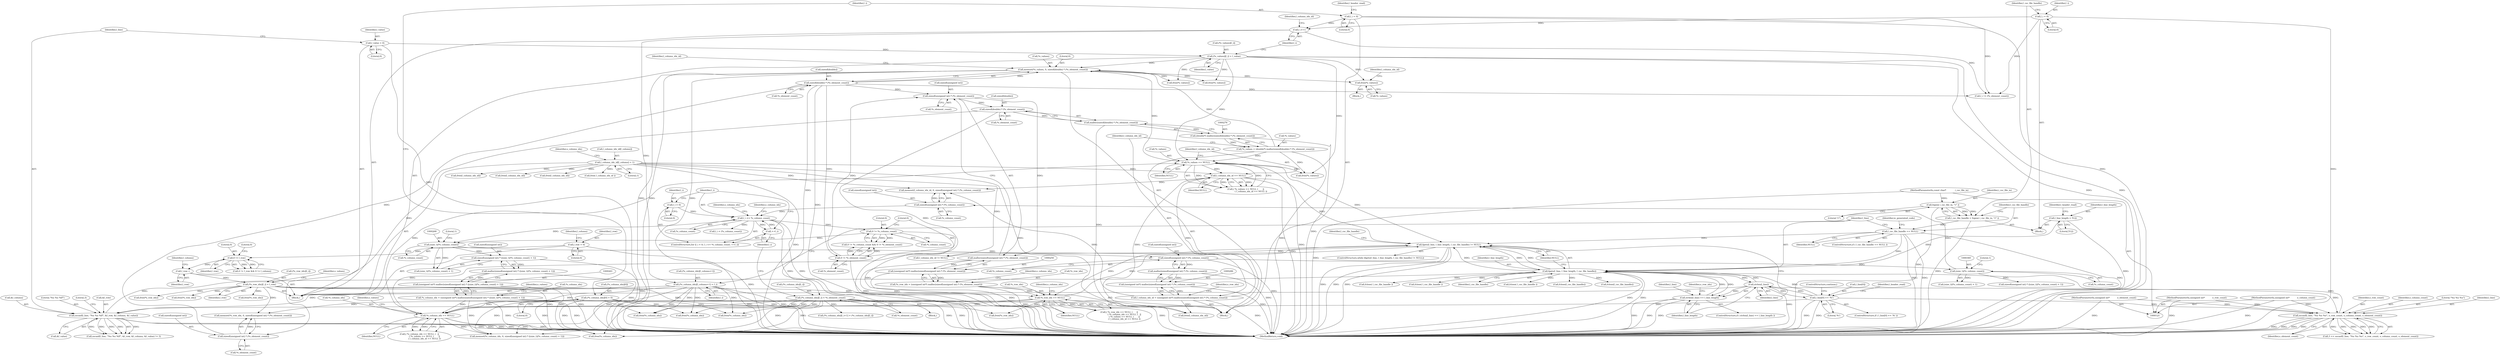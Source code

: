digraph "0_libxsmm_151481489192e6d1997f8bde52c5c425ea41741d_1@API" {
"1000183" [label="(Call,free(*o_values))"];
"1000364" [label="(Call,memset(*o_values, 0, sizeof(double) * (*o_element_count)))"];
"1000493" [label="(Call,(*o_values)[l_i] = l_value)"];
"1000430" [label="(Call,l_value = 0)"];
"1000305" [label="(Call,*o_values == NULL)"];
"1000272" [label="(Call,*o_values = (double*) malloc(sizeof(double) * (*o_element_count)))"];
"1000275" [label="(Call,(double*) malloc(sizeof(double) * (*o_element_count)))"];
"1000277" [label="(Call,malloc(sizeof(double) * (*o_element_count)))"];
"1000278" [label="(Call,sizeof(double) * (*o_element_count))"];
"1000252" [label="(Call,sizeof(unsigned int) * (*o_element_count))"];
"1000241" [label="(Call,0 != *o_element_count)"];
"1000368" [label="(Call,sizeof(double) * (*o_element_count))"];
"1000346" [label="(Call,sizeof(unsigned int) * (*o_element_count))"];
"1000300" [label="(Call,*o_column_idx == NULL)"];
"1000506" [label="(Call,(*o_column_idx)[l_column+1] = l_i)"];
"1000499" [label="(Call,l_i++)"];
"1000405" [label="(Call,l_i = 0)"];
"1000146" [label="(Call,l_i = 0)"];
"1000392" [label="(Call,(*o_column_idx)[l_i] = *o_element_count)"];
"1000257" [label="(Call,*o_column_idx = (unsigned int*) malloc(sizeof(unsigned int) * ((size_t)(*o_column_count) + 1)))"];
"1000260" [label="(Call,(unsigned int*) malloc(sizeof(unsigned int) * ((size_t)(*o_column_count) + 1)))"];
"1000262" [label="(Call,malloc(sizeof(unsigned int) * ((size_t)(*o_column_count) + 1)))"];
"1000263" [label="(Call,sizeof(unsigned int) * ((size_t)(*o_column_count) + 1))"];
"1000267" [label="(Call,(size_t)(*o_column_count))"];
"1000237" [label="(Call,0 != *o_column_count)"];
"1000385" [label="(Call,l_i <= *o_column_count)"];
"1000382" [label="(Call,l_i = 0)"];
"1000389" [label="(Call,++l_i)"];
"1000376" [label="(Call,sizeof(unsigned int) * (*o_column_count))"];
"1000359" [label="(Call,(size_t)(*o_column_count))"];
"1000288" [label="(Call,sizeof(unsigned int) * (*o_column_count))"];
"1000399" [label="(Call,(*o_column_idx)[0] = 0)"];
"1000295" [label="(Call,*o_row_idx == NULL)"];
"1000487" [label="(Call,(*o_row_idx)[l_i] = l_row)"];
"1000483" [label="(Call,l_row--)"];
"1000477" [label="(Call,0 != l_row)"];
"1000422" [label="(Call,l_row = 0)"];
"1000246" [label="(Call,*o_row_idx = (unsigned int*) malloc(sizeof(unsigned int) * (*o_element_count)))"];
"1000249" [label="(Call,(unsigned int*) malloc(sizeof(unsigned int) * (*o_element_count)))"];
"1000251" [label="(Call,malloc(sizeof(unsigned int) * (*o_element_count)))"];
"1000164" [label="(Call,fgets(l_line, l_line_length, l_csc_file_handle) != NULL)"];
"1000165" [label="(Call,fgets(l_line, l_line_length, l_csc_file_handle))"];
"1000435" [label="(Call,sscanf(l_line, \"%u %u %lf\", &l_row, &l_column, &l_value))"];
"1000207" [label="(Call,l_line[0] == '%')"];
"1000173" [label="(Call,strlen(l_line))"];
"1000225" [label="(Call,sscanf(l_line, \"%u %u %u\", o_row_count, o_column_count, o_element_count))"];
"1000127" [label="(MethodParameterIn,unsigned int*           o_row_count)"];
"1000128" [label="(MethodParameterIn,unsigned int*           o_column_count)"];
"1000129" [label="(MethodParameterIn,unsigned int*           o_element_count)"];
"1000133" [label="(Call,l_line_length = 512)"];
"1000172" [label="(Call,strlen(l_line) == l_line_length)"];
"1000155" [label="(Call,l_csc_file_handle == NULL)"];
"1000149" [label="(Call,l_csc_file_handle = fopen( i_csc_file_in, \"r\" ))"];
"1000151" [label="(Call,fopen( i_csc_file_in, \"r\" ))"];
"1000123" [label="(MethodParameterIn,const char*             i_csc_file_in)"];
"1000309" [label="(Call,l_column_idx_id == NULL)"];
"1000283" [label="(Call,l_column_idx_id = (unsigned int*) malloc(sizeof(unsigned int) * (*o_column_count)))"];
"1000285" [label="(Call,(unsigned int*) malloc(sizeof(unsigned int) * (*o_column_count)))"];
"1000287" [label="(Call,malloc(sizeof(unsigned int) * (*o_column_count)))"];
"1000501" [label="(Call,l_column_idx_id[l_column] = 1)"];
"1000281" [label="(Call,*o_element_count)"];
"1000273" [label="(Call,*o_values)"];
"1000364" [label="(Call,memset(*o_values, 0, sizeof(double) * (*o_element_count)))"];
"1000393" [label="(Call,(*o_column_idx)[l_i])"];
"1000483" [label="(Call,l_row--)"];
"1000303" [label="(Identifier,NULL)"];
"1000572" [label="(Call,(*o_column_idx)[l_i+1] = (*o_column_idx)[l_i])"];
"1000373" [label="(Call,memset(l_column_idx_id, 0, sizeof(unsigned int) * (*o_column_count)))"];
"1000183" [label="(Call,free(*o_values))"];
"1000266" [label="(Call,(size_t)(*o_column_count) + 1)"];
"1000381" [label="(ControlStructure,for (l_i = 0; l_i <= *o_column_count; ++l_i))"];
"1000371" [label="(Call,*o_element_count)"];
"1000262" [label="(Call,malloc(sizeof(unsigned int) * ((size_t)(*o_column_count) + 1)))"];
"1000486" [label="(Identifier,l_column)"];
"1000291" [label="(Call,*o_column_count)"];
"1000347" [label="(Call,sizeof(unsigned int))"];
"1000310" [label="(Identifier,l_column_idx_id)"];
"1000285" [label="(Call,(unsigned int*) malloc(sizeof(unsigned int) * (*o_column_count)))"];
"1000186" [label="(Call,free(l_column_idx_id))"];
"1000369" [label="(Call,sizeof(double))"];
"1000481" [label="(Literal,0)"];
"1000446" [label="(Call,free(*o_row_idx))"];
"1000257" [label="(Call,*o_column_idx = (unsigned int*) malloc(sizeof(unsigned int) * ((size_t)(*o_column_count) + 1)))"];
"1000302" [label="(Identifier,o_column_idx)"];
"1000585" [label="(MethodReturn,void)"];
"1000208" [label="(Call,l_line[0])"];
"1000506" [label="(Call,(*o_column_idx)[l_column+1] = l_i)"];
"1000432" [label="(Literal,0)"];
"1000300" [label="(Call,*o_column_idx == NULL)"];
"1000133" [label="(Call,l_line_length = 512)"];
"1000309" [label="(Call,l_column_idx_id == NULL)"];
"1000166" [label="(Identifier,l_line)"];
"1000440" [label="(Call,&l_column)"];
"1000134" [label="(Identifier,l_line_length)"];
"1000363" [label="(Literal,1)"];
"1000128" [label="(MethodParameterIn,unsigned int*           o_column_count)"];
"1000513" [label="(Identifier,l_i)"];
"1000227" [label="(Literal,\"%u %u %u\")"];
"1000287" [label="(Call,malloc(sizeof(unsigned int) * (*o_column_count)))"];
"1000172" [label="(Call,strlen(l_line) == l_line_length)"];
"1000271" [label="(Literal,1)"];
"1000311" [label="(Identifier,NULL)"];
"1000211" [label="(Literal,'%')"];
"1000435" [label="(Call,sscanf(l_line, \"%u %u %lf\", &l_row, &l_column, &l_value))"];
"1000407" [label="(Literal,0)"];
"1000230" [label="(Identifier,o_element_count)"];
"1000406" [label="(Identifier,l_i)"];
"1000431" [label="(Identifier,l_value)"];
"1000514" [label="(Call,fclose( l_csc_file_handle ))"];
"1000391" [label="(Block,)"];
"1000304" [label="(Call,( *o_values == NULL )       ||\n               ( l_column_idx_id == NULL ))"];
"1000355" [label="(Call,sizeof(unsigned int) * ((size_t)(*o_column_count) + 1))"];
"1000374" [label="(Identifier,l_column_idx_id)"];
"1000500" [label="(Identifier,l_i)"];
"1000368" [label="(Call,sizeof(double) * (*o_element_count))"];
"1000390" [label="(Identifier,l_i)"];
"1000258" [label="(Call,*o_column_idx)"];
"1000488" [label="(Call,(*o_row_idx)[l_i])"];
"1000180" [label="(Call,free(*o_column_idx))"];
"1000127" [label="(MethodParameterIn,unsigned int*           o_row_count)"];
"1000263" [label="(Call,sizeof(unsigned int) * ((size_t)(*o_column_count) + 1))"];
"1000241" [label="(Call,0 != *o_element_count)"];
"1000269" [label="(Call,*o_column_count)"];
"1000239" [label="(Call,*o_column_count)"];
"1000377" [label="(Call,sizeof(unsigned int))"];
"1000151" [label="(Call,fopen( i_csc_file_in, \"r\" ))"];
"1000255" [label="(Call,*o_element_count)"];
"1000479" [label="(Identifier,l_row)"];
"1000404" [label="(Literal,0)"];
"1000359" [label="(Call,(size_t)(*o_column_count))"];
"1000200" [label="(Call,fclose( l_csc_file_handle ))"];
"1000382" [label="(Call,l_i = 0)"];
"1000246" [label="(Call,*o_row_idx = (unsigned int*) malloc(sizeof(unsigned int) * (*o_element_count)))"];
"1000316" [label="(Call,free(*o_column_idx))"];
"1000384" [label="(Literal,0)"];
"1000493" [label="(Call,(*o_values)[l_i] = l_value)"];
"1000387" [label="(Call,*o_column_count)"];
"1000289" [label="(Call,sizeof(unsigned int))"];
"1000397" [label="(Call,*o_element_count)"];
"1000223" [label="(Call,3 == sscanf(l_line, \"%u %u %u\", o_row_count, o_column_count, o_element_count))"];
"1000322" [label="(Call,free(l_column_idx_id))"];
"1000249" [label="(Call,(unsigned int*) malloc(sizeof(unsigned int) * (*o_element_count)))"];
"1000274" [label="(Identifier,o_values)"];
"1000135" [label="(Literal,512)"];
"1000528" [label="(Call,free(*o_values))"];
"1000294" [label="(Call,( *o_row_idx == NULL )      ||\n               ( *o_column_idx == NULL )   ||\n               ( *o_values == NULL )       ||\n               ( l_column_idx_id == NULL ))"];
"1000165" [label="(Call,fgets(l_line, l_line_length, l_csc_file_handle))"];
"1000277" [label="(Call,malloc(sizeof(double) * (*o_element_count)))"];
"1000308" [label="(Identifier,NULL)"];
"1000164" [label="(Call,fgets(l_line, l_line_length, l_csc_file_handle) != NULL)"];
"1000267" [label="(Call,(size_t)(*o_column_count))"];
"1000395" [label="(Identifier,o_column_idx)"];
"1000361" [label="(Call,*o_column_count)"];
"1000171" [label="(ControlStructure,if ( strlen(l_line) == l_line_length ))"];
"1000163" [label="(ControlStructure,while (fgets(l_line, l_line_length, l_csc_file_handle) != NULL))"];
"1000455" [label="(Call,free(l_column_idx_id))"];
"1000342" [label="(Call,memset(*o_row_idx, 0, sizeof(unsigned int) * (*o_element_count)))"];
"1000243" [label="(Call,*o_element_count)"];
"1000288" [label="(Call,sizeof(unsigned int) * (*o_column_count))"];
"1000437" [label="(Literal,\"%u %u %lf\")"];
"1000147" [label="(Identifier,l_i)"];
"1000177" [label="(Call,free(*o_row_idx))"];
"1000284" [label="(Identifier,l_column_idx_id)"];
"1000242" [label="(Literal,0)"];
"1000399" [label="(Call,(*o_column_idx)[0] = 0)"];
"1000149" [label="(Call,l_csc_file_handle = fopen( i_csc_file_in, \"r\" ))"];
"1000515" [label="(Identifier,l_csc_file_handle)"];
"1000306" [label="(Call,*o_values)"];
"1000430" [label="(Call,l_value = 0)"];
"1000402" [label="(Identifier,o_column_idx)"];
"1000238" [label="(Literal,0)"];
"1000498" [label="(Identifier,l_value)"];
"1000168" [label="(Identifier,l_csc_file_handle)"];
"1000349" [label="(Call,*o_element_count)"];
"1000452" [label="(Call,free(*o_values))"];
"1000583" [label="(Call,free( l_column_idx_id ))"];
"1000423" [label="(Identifier,l_row)"];
"1000444" [label="(Literal,3)"];
"1000487" [label="(Call,(*o_row_idx)[l_i] = l_row)"];
"1000301" [label="(Call,*o_column_idx)"];
"1000499" [label="(Call,l_i++)"];
"1000550" [label="(Call,l_column_idx_id != NULL)"];
"1000400" [label="(Call,(*o_column_idx)[0])"];
"1000174" [label="(Identifier,l_line)"];
"1000129" [label="(MethodParameterIn,unsigned int*           o_element_count)"];
"1000449" [label="(Call,free(*o_column_idx))"];
"1000492" [label="(Identifier,l_row)"];
"1000416" [label="(Call,fclose( l_csc_file_handle ))"];
"1000346" [label="(Call,sizeof(unsigned int) * (*o_element_count))"];
"1000272" [label="(Call,*o_values = (double*) malloc(sizeof(double) * (*o_element_count)))"];
"1000379" [label="(Call,*o_column_count)"];
"1000295" [label="(Call,*o_row_idx == NULL)"];
"1000251" [label="(Call,malloc(sizeof(unsigned int) * (*o_element_count)))"];
"1000298" [label="(Identifier,NULL)"];
"1000478" [label="(Literal,0)"];
"1000169" [label="(Identifier,NULL)"];
"1000496" [label="(Identifier,o_values)"];
"1000226" [label="(Identifier,l_line)"];
"1000206" [label="(ControlStructure,if ( l_line[0] == '%' ))"];
"1000522" [label="(Call,free(*o_row_idx))"];
"1000176" [label="(Block,)"];
"1000299" [label="(Call,( *o_column_idx == NULL )   ||\n               ( *o_values == NULL )       ||\n               ( l_column_idx_id == NULL ))"];
"1000484" [label="(Identifier,l_row)"];
"1000283" [label="(Call,l_column_idx_id = (unsigned int*) malloc(sizeof(unsigned int) * (*o_column_count)))"];
"1000236" [label="(Call,0 != *o_column_count && 0 != *o_element_count)"];
"1000264" [label="(Call,sizeof(unsigned int))"];
"1000278" [label="(Call,sizeof(double) * (*o_element_count))"];
"1000469" [label="(Call,fclose(l_csc_file_handle))"];
"1000507" [label="(Call,(*o_column_idx)[l_column+1])"];
"1000150" [label="(Identifier,l_csc_file_handle)"];
"1000139" [label="(Identifier,l_header_read)"];
"1000253" [label="(Call,sizeof(unsigned int))"];
"1000305" [label="(Call,*o_values == NULL)"];
"1000365" [label="(Call,*o_values)"];
"1000525" [label="(Call,free(*o_column_idx))"];
"1000319" [label="(Call,free(*o_values))"];
"1000296" [label="(Call,*o_row_idx)"];
"1000167" [label="(Identifier,l_line_length)"];
"1000307" [label="(Identifier,o_values)"];
"1000509" [label="(Identifier,o_column_idx)"];
"1000245" [label="(Block,)"];
"1000153" [label="(Literal,\"r\")"];
"1000313" [label="(Call,free(*o_row_idx))"];
"1000383" [label="(Identifier,l_i)"];
"1000209" [label="(Identifier,l_line)"];
"1000505" [label="(Literal,1)"];
"1000531" [label="(Call,free(l_column_idx_id))"];
"1000442" [label="(Call,&l_value)"];
"1000157" [label="(Identifier,NULL)"];
"1000123" [label="(MethodParameterIn,const char*             i_csc_file_in)"];
"1000358" [label="(Call,(size_t)(*o_column_count) + 1)"];
"1000155" [label="(Call,l_csc_file_handle == NULL)"];
"1000438" [label="(Call,&l_row)"];
"1000501" [label="(Call,l_column_idx_id[l_column] = 1)"];
"1000385" [label="(Call,l_i <= *o_column_count)"];
"1000252" [label="(Call,sizeof(unsigned int) * (*o_element_count))"];
"1000187" [label="(Identifier,l_column_idx_id)"];
"1000148" [label="(Literal,0)"];
"1000422" [label="(Call,l_row = 0)"];
"1000367" [label="(Literal,0)"];
"1000427" [label="(Identifier,l_column)"];
"1000184" [label="(Call,*o_values)"];
"1000434" [label="(Call,sscanf(l_line, \"%u %u %lf\", &l_row, &l_column, &l_value) != 3)"];
"1000218" [label="(Identifier,l_header_read)"];
"1000207" [label="(Call,l_line[0] == '%')"];
"1000420" [label="(Block,)"];
"1000503" [label="(Identifier,l_column_idx_id)"];
"1000237" [label="(Call,0 != *o_column_count)"];
"1000336" [label="(Call,fclose(l_csc_file_handle))"];
"1000228" [label="(Identifier,o_row_count)"];
"1000477" [label="(Call,0 != l_row)"];
"1000229" [label="(Identifier,o_column_count)"];
"1000152" [label="(Identifier,i_csc_file_in)"];
"1000154" [label="(ControlStructure,if ( l_csc_file_handle == NULL ))"];
"1000558" [label="(Call,l_i < (*o_column_count))"];
"1000225" [label="(Call,sscanf(l_line, \"%u %u %u\", o_row_count, o_column_count, o_element_count))"];
"1000409" [label="(Identifier,l_header_read)"];
"1000502" [label="(Call,l_column_idx_id[l_column])"];
"1000517" [label="(Call,l_i != (*o_element_count))"];
"1000275" [label="(Call,(double*) malloc(sizeof(double) * (*o_element_count)))"];
"1000405" [label="(Call,l_i = 0)"];
"1000247" [label="(Call,*o_row_idx)"];
"1000386" [label="(Identifier,l_i)"];
"1000259" [label="(Identifier,o_column_idx)"];
"1000173" [label="(Call,strlen(l_line))"];
"1000476" [label="(Call,0 != l_row && 0 != l_column)"];
"1000156" [label="(Identifier,l_csc_file_handle)"];
"1000279" [label="(Call,sizeof(double))"];
"1000392" [label="(Call,(*o_column_idx)[l_i] = *o_element_count)"];
"1000436" [label="(Identifier,l_line)"];
"1000179" [label="(Identifier,o_row_idx)"];
"1000297" [label="(Identifier,o_row_idx)"];
"1000494" [label="(Call,(*o_values)[l_i])"];
"1000424" [label="(Literal,0)"];
"1000130" [label="(Block,)"];
"1000175" [label="(Identifier,l_line_length)"];
"1000146" [label="(Call,l_i = 0)"];
"1000160" [label="(Identifier,io_generated_code)"];
"1000260" [label="(Call,(unsigned int*) malloc(sizeof(unsigned int) * ((size_t)(*o_column_count) + 1)))"];
"1000213" [label="(ControlStructure,continue;)"];
"1000389" [label="(Call,++l_i)"];
"1000376" [label="(Call,sizeof(unsigned int) * (*o_column_count))"];
"1000351" [label="(Call,memset(*o_column_idx, 0, sizeof(unsigned int) * ((size_t)(*o_column_count) + 1)))"];
"1000183" -> "1000176"  [label="AST: "];
"1000183" -> "1000184"  [label="CFG: "];
"1000184" -> "1000183"  [label="AST: "];
"1000187" -> "1000183"  [label="CFG: "];
"1000364" -> "1000183"  [label="DDG: "];
"1000493" -> "1000183"  [label="DDG: "];
"1000364" -> "1000245"  [label="AST: "];
"1000364" -> "1000368"  [label="CFG: "];
"1000365" -> "1000364"  [label="AST: "];
"1000367" -> "1000364"  [label="AST: "];
"1000368" -> "1000364"  [label="AST: "];
"1000374" -> "1000364"  [label="CFG: "];
"1000364" -> "1000585"  [label="DDG: "];
"1000364" -> "1000585"  [label="DDG: "];
"1000364" -> "1000585"  [label="DDG: "];
"1000493" -> "1000364"  [label="DDG: "];
"1000305" -> "1000364"  [label="DDG: "];
"1000272" -> "1000364"  [label="DDG: "];
"1000368" -> "1000364"  [label="DDG: "];
"1000364" -> "1000452"  [label="DDG: "];
"1000364" -> "1000528"  [label="DDG: "];
"1000493" -> "1000420"  [label="AST: "];
"1000493" -> "1000498"  [label="CFG: "];
"1000494" -> "1000493"  [label="AST: "];
"1000498" -> "1000493"  [label="AST: "];
"1000500" -> "1000493"  [label="CFG: "];
"1000493" -> "1000585"  [label="DDG: "];
"1000493" -> "1000585"  [label="DDG: "];
"1000493" -> "1000305"  [label="DDG: "];
"1000493" -> "1000319"  [label="DDG: "];
"1000493" -> "1000452"  [label="DDG: "];
"1000430" -> "1000493"  [label="DDG: "];
"1000493" -> "1000528"  [label="DDG: "];
"1000430" -> "1000420"  [label="AST: "];
"1000430" -> "1000432"  [label="CFG: "];
"1000431" -> "1000430"  [label="AST: "];
"1000432" -> "1000430"  [label="AST: "];
"1000436" -> "1000430"  [label="CFG: "];
"1000430" -> "1000585"  [label="DDG: "];
"1000305" -> "1000304"  [label="AST: "];
"1000305" -> "1000308"  [label="CFG: "];
"1000306" -> "1000305"  [label="AST: "];
"1000308" -> "1000305"  [label="AST: "];
"1000310" -> "1000305"  [label="CFG: "];
"1000304" -> "1000305"  [label="CFG: "];
"1000305" -> "1000585"  [label="DDG: "];
"1000305" -> "1000164"  [label="DDG: "];
"1000305" -> "1000304"  [label="DDG: "];
"1000305" -> "1000304"  [label="DDG: "];
"1000272" -> "1000305"  [label="DDG: "];
"1000300" -> "1000305"  [label="DDG: "];
"1000305" -> "1000309"  [label="DDG: "];
"1000305" -> "1000319"  [label="DDG: "];
"1000272" -> "1000245"  [label="AST: "];
"1000272" -> "1000275"  [label="CFG: "];
"1000273" -> "1000272"  [label="AST: "];
"1000275" -> "1000272"  [label="AST: "];
"1000284" -> "1000272"  [label="CFG: "];
"1000272" -> "1000585"  [label="DDG: "];
"1000275" -> "1000272"  [label="DDG: "];
"1000272" -> "1000319"  [label="DDG: "];
"1000275" -> "1000277"  [label="CFG: "];
"1000276" -> "1000275"  [label="AST: "];
"1000277" -> "1000275"  [label="AST: "];
"1000275" -> "1000585"  [label="DDG: "];
"1000277" -> "1000275"  [label="DDG: "];
"1000277" -> "1000278"  [label="CFG: "];
"1000278" -> "1000277"  [label="AST: "];
"1000277" -> "1000585"  [label="DDG: "];
"1000278" -> "1000277"  [label="DDG: "];
"1000278" -> "1000281"  [label="CFG: "];
"1000279" -> "1000278"  [label="AST: "];
"1000281" -> "1000278"  [label="AST: "];
"1000278" -> "1000585"  [label="DDG: "];
"1000252" -> "1000278"  [label="DDG: "];
"1000278" -> "1000346"  [label="DDG: "];
"1000252" -> "1000251"  [label="AST: "];
"1000252" -> "1000255"  [label="CFG: "];
"1000253" -> "1000252"  [label="AST: "];
"1000255" -> "1000252"  [label="AST: "];
"1000251" -> "1000252"  [label="CFG: "];
"1000252" -> "1000251"  [label="DDG: "];
"1000241" -> "1000252"  [label="DDG: "];
"1000368" -> "1000252"  [label="DDG: "];
"1000241" -> "1000236"  [label="AST: "];
"1000241" -> "1000243"  [label="CFG: "];
"1000242" -> "1000241"  [label="AST: "];
"1000243" -> "1000241"  [label="AST: "];
"1000236" -> "1000241"  [label="CFG: "];
"1000241" -> "1000585"  [label="DDG: "];
"1000241" -> "1000236"  [label="DDG: "];
"1000241" -> "1000236"  [label="DDG: "];
"1000368" -> "1000241"  [label="DDG: "];
"1000368" -> "1000371"  [label="CFG: "];
"1000369" -> "1000368"  [label="AST: "];
"1000371" -> "1000368"  [label="AST: "];
"1000368" -> "1000585"  [label="DDG: "];
"1000346" -> "1000368"  [label="DDG: "];
"1000368" -> "1000392"  [label="DDG: "];
"1000368" -> "1000517"  [label="DDG: "];
"1000346" -> "1000342"  [label="AST: "];
"1000346" -> "1000349"  [label="CFG: "];
"1000347" -> "1000346"  [label="AST: "];
"1000349" -> "1000346"  [label="AST: "];
"1000342" -> "1000346"  [label="CFG: "];
"1000346" -> "1000342"  [label="DDG: "];
"1000300" -> "1000299"  [label="AST: "];
"1000300" -> "1000303"  [label="CFG: "];
"1000301" -> "1000300"  [label="AST: "];
"1000303" -> "1000300"  [label="AST: "];
"1000307" -> "1000300"  [label="CFG: "];
"1000299" -> "1000300"  [label="CFG: "];
"1000300" -> "1000585"  [label="DDG: "];
"1000300" -> "1000164"  [label="DDG: "];
"1000300" -> "1000299"  [label="DDG: "];
"1000300" -> "1000299"  [label="DDG: "];
"1000506" -> "1000300"  [label="DDG: "];
"1000392" -> "1000300"  [label="DDG: "];
"1000257" -> "1000300"  [label="DDG: "];
"1000399" -> "1000300"  [label="DDG: "];
"1000295" -> "1000300"  [label="DDG: "];
"1000300" -> "1000316"  [label="DDG: "];
"1000300" -> "1000351"  [label="DDG: "];
"1000506" -> "1000420"  [label="AST: "];
"1000506" -> "1000513"  [label="CFG: "];
"1000507" -> "1000506"  [label="AST: "];
"1000513" -> "1000506"  [label="AST: "];
"1000166" -> "1000506"  [label="CFG: "];
"1000506" -> "1000585"  [label="DDG: "];
"1000506" -> "1000585"  [label="DDG: "];
"1000506" -> "1000180"  [label="DDG: "];
"1000506" -> "1000316"  [label="DDG: "];
"1000506" -> "1000351"  [label="DDG: "];
"1000506" -> "1000449"  [label="DDG: "];
"1000499" -> "1000506"  [label="DDG: "];
"1000506" -> "1000525"  [label="DDG: "];
"1000499" -> "1000420"  [label="AST: "];
"1000499" -> "1000500"  [label="CFG: "];
"1000500" -> "1000499"  [label="AST: "];
"1000503" -> "1000499"  [label="CFG: "];
"1000405" -> "1000499"  [label="DDG: "];
"1000146" -> "1000499"  [label="DDG: "];
"1000499" -> "1000517"  [label="DDG: "];
"1000405" -> "1000245"  [label="AST: "];
"1000405" -> "1000407"  [label="CFG: "];
"1000406" -> "1000405"  [label="AST: "];
"1000407" -> "1000405"  [label="AST: "];
"1000409" -> "1000405"  [label="CFG: "];
"1000405" -> "1000585"  [label="DDG: "];
"1000405" -> "1000517"  [label="DDG: "];
"1000146" -> "1000130"  [label="AST: "];
"1000146" -> "1000148"  [label="CFG: "];
"1000147" -> "1000146"  [label="AST: "];
"1000148" -> "1000146"  [label="AST: "];
"1000150" -> "1000146"  [label="CFG: "];
"1000146" -> "1000585"  [label="DDG: "];
"1000146" -> "1000517"  [label="DDG: "];
"1000392" -> "1000391"  [label="AST: "];
"1000392" -> "1000397"  [label="CFG: "];
"1000393" -> "1000392"  [label="AST: "];
"1000397" -> "1000392"  [label="AST: "];
"1000390" -> "1000392"  [label="CFG: "];
"1000392" -> "1000585"  [label="DDG: "];
"1000392" -> "1000585"  [label="DDG: "];
"1000392" -> "1000180"  [label="DDG: "];
"1000392" -> "1000316"  [label="DDG: "];
"1000392" -> "1000351"  [label="DDG: "];
"1000392" -> "1000449"  [label="DDG: "];
"1000392" -> "1000525"  [label="DDG: "];
"1000392" -> "1000572"  [label="DDG: "];
"1000257" -> "1000245"  [label="AST: "];
"1000257" -> "1000260"  [label="CFG: "];
"1000258" -> "1000257"  [label="AST: "];
"1000260" -> "1000257"  [label="AST: "];
"1000274" -> "1000257"  [label="CFG: "];
"1000257" -> "1000585"  [label="DDG: "];
"1000260" -> "1000257"  [label="DDG: "];
"1000257" -> "1000316"  [label="DDG: "];
"1000257" -> "1000351"  [label="DDG: "];
"1000260" -> "1000262"  [label="CFG: "];
"1000261" -> "1000260"  [label="AST: "];
"1000262" -> "1000260"  [label="AST: "];
"1000260" -> "1000585"  [label="DDG: "];
"1000262" -> "1000260"  [label="DDG: "];
"1000262" -> "1000263"  [label="CFG: "];
"1000263" -> "1000262"  [label="AST: "];
"1000262" -> "1000585"  [label="DDG: "];
"1000263" -> "1000262"  [label="DDG: "];
"1000263" -> "1000266"  [label="CFG: "];
"1000264" -> "1000263"  [label="AST: "];
"1000266" -> "1000263"  [label="AST: "];
"1000263" -> "1000585"  [label="DDG: "];
"1000267" -> "1000263"  [label="DDG: "];
"1000267" -> "1000266"  [label="AST: "];
"1000267" -> "1000269"  [label="CFG: "];
"1000268" -> "1000267"  [label="AST: "];
"1000269" -> "1000267"  [label="AST: "];
"1000271" -> "1000267"  [label="CFG: "];
"1000267" -> "1000266"  [label="DDG: "];
"1000237" -> "1000267"  [label="DDG: "];
"1000385" -> "1000267"  [label="DDG: "];
"1000267" -> "1000288"  [label="DDG: "];
"1000237" -> "1000236"  [label="AST: "];
"1000237" -> "1000239"  [label="CFG: "];
"1000238" -> "1000237"  [label="AST: "];
"1000239" -> "1000237"  [label="AST: "];
"1000242" -> "1000237"  [label="CFG: "];
"1000236" -> "1000237"  [label="CFG: "];
"1000237" -> "1000585"  [label="DDG: "];
"1000237" -> "1000236"  [label="DDG: "];
"1000237" -> "1000236"  [label="DDG: "];
"1000385" -> "1000237"  [label="DDG: "];
"1000385" -> "1000381"  [label="AST: "];
"1000385" -> "1000387"  [label="CFG: "];
"1000386" -> "1000385"  [label="AST: "];
"1000387" -> "1000385"  [label="AST: "];
"1000395" -> "1000385"  [label="CFG: "];
"1000402" -> "1000385"  [label="CFG: "];
"1000385" -> "1000585"  [label="DDG: "];
"1000385" -> "1000585"  [label="DDG: "];
"1000382" -> "1000385"  [label="DDG: "];
"1000389" -> "1000385"  [label="DDG: "];
"1000376" -> "1000385"  [label="DDG: "];
"1000385" -> "1000389"  [label="DDG: "];
"1000385" -> "1000558"  [label="DDG: "];
"1000382" -> "1000381"  [label="AST: "];
"1000382" -> "1000384"  [label="CFG: "];
"1000383" -> "1000382"  [label="AST: "];
"1000384" -> "1000382"  [label="AST: "];
"1000386" -> "1000382"  [label="CFG: "];
"1000389" -> "1000381"  [label="AST: "];
"1000389" -> "1000390"  [label="CFG: "];
"1000390" -> "1000389"  [label="AST: "];
"1000386" -> "1000389"  [label="CFG: "];
"1000376" -> "1000373"  [label="AST: "];
"1000376" -> "1000379"  [label="CFG: "];
"1000377" -> "1000376"  [label="AST: "];
"1000379" -> "1000376"  [label="AST: "];
"1000373" -> "1000376"  [label="CFG: "];
"1000376" -> "1000373"  [label="DDG: "];
"1000359" -> "1000376"  [label="DDG: "];
"1000359" -> "1000358"  [label="AST: "];
"1000359" -> "1000361"  [label="CFG: "];
"1000360" -> "1000359"  [label="AST: "];
"1000361" -> "1000359"  [label="AST: "];
"1000363" -> "1000359"  [label="CFG: "];
"1000359" -> "1000355"  [label="DDG: "];
"1000359" -> "1000358"  [label="DDG: "];
"1000288" -> "1000359"  [label="DDG: "];
"1000288" -> "1000287"  [label="AST: "];
"1000288" -> "1000291"  [label="CFG: "];
"1000289" -> "1000288"  [label="AST: "];
"1000291" -> "1000288"  [label="AST: "];
"1000287" -> "1000288"  [label="CFG: "];
"1000288" -> "1000585"  [label="DDG: "];
"1000288" -> "1000287"  [label="DDG: "];
"1000399" -> "1000245"  [label="AST: "];
"1000399" -> "1000404"  [label="CFG: "];
"1000400" -> "1000399"  [label="AST: "];
"1000404" -> "1000399"  [label="AST: "];
"1000406" -> "1000399"  [label="CFG: "];
"1000399" -> "1000585"  [label="DDG: "];
"1000399" -> "1000180"  [label="DDG: "];
"1000399" -> "1000316"  [label="DDG: "];
"1000399" -> "1000351"  [label="DDG: "];
"1000399" -> "1000449"  [label="DDG: "];
"1000399" -> "1000525"  [label="DDG: "];
"1000295" -> "1000294"  [label="AST: "];
"1000295" -> "1000298"  [label="CFG: "];
"1000296" -> "1000295"  [label="AST: "];
"1000298" -> "1000295"  [label="AST: "];
"1000302" -> "1000295"  [label="CFG: "];
"1000294" -> "1000295"  [label="CFG: "];
"1000295" -> "1000585"  [label="DDG: "];
"1000295" -> "1000164"  [label="DDG: "];
"1000295" -> "1000294"  [label="DDG: "];
"1000295" -> "1000294"  [label="DDG: "];
"1000487" -> "1000295"  [label="DDG: "];
"1000246" -> "1000295"  [label="DDG: "];
"1000164" -> "1000295"  [label="DDG: "];
"1000295" -> "1000313"  [label="DDG: "];
"1000295" -> "1000342"  [label="DDG: "];
"1000487" -> "1000420"  [label="AST: "];
"1000487" -> "1000492"  [label="CFG: "];
"1000488" -> "1000487"  [label="AST: "];
"1000492" -> "1000487"  [label="AST: "];
"1000496" -> "1000487"  [label="CFG: "];
"1000487" -> "1000585"  [label="DDG: "];
"1000487" -> "1000585"  [label="DDG: "];
"1000487" -> "1000177"  [label="DDG: "];
"1000487" -> "1000313"  [label="DDG: "];
"1000487" -> "1000342"  [label="DDG: "];
"1000487" -> "1000446"  [label="DDG: "];
"1000483" -> "1000487"  [label="DDG: "];
"1000487" -> "1000522"  [label="DDG: "];
"1000483" -> "1000420"  [label="AST: "];
"1000483" -> "1000484"  [label="CFG: "];
"1000484" -> "1000483"  [label="AST: "];
"1000486" -> "1000483"  [label="CFG: "];
"1000477" -> "1000483"  [label="DDG: "];
"1000477" -> "1000476"  [label="AST: "];
"1000477" -> "1000479"  [label="CFG: "];
"1000478" -> "1000477"  [label="AST: "];
"1000479" -> "1000477"  [label="AST: "];
"1000481" -> "1000477"  [label="CFG: "];
"1000476" -> "1000477"  [label="CFG: "];
"1000477" -> "1000476"  [label="DDG: "];
"1000477" -> "1000476"  [label="DDG: "];
"1000422" -> "1000477"  [label="DDG: "];
"1000422" -> "1000420"  [label="AST: "];
"1000422" -> "1000424"  [label="CFG: "];
"1000423" -> "1000422"  [label="AST: "];
"1000424" -> "1000422"  [label="AST: "];
"1000427" -> "1000422"  [label="CFG: "];
"1000422" -> "1000585"  [label="DDG: "];
"1000246" -> "1000245"  [label="AST: "];
"1000246" -> "1000249"  [label="CFG: "];
"1000247" -> "1000246"  [label="AST: "];
"1000249" -> "1000246"  [label="AST: "];
"1000259" -> "1000246"  [label="CFG: "];
"1000246" -> "1000585"  [label="DDG: "];
"1000249" -> "1000246"  [label="DDG: "];
"1000249" -> "1000251"  [label="CFG: "];
"1000250" -> "1000249"  [label="AST: "];
"1000251" -> "1000249"  [label="AST: "];
"1000249" -> "1000585"  [label="DDG: "];
"1000251" -> "1000249"  [label="DDG: "];
"1000251" -> "1000585"  [label="DDG: "];
"1000164" -> "1000163"  [label="AST: "];
"1000164" -> "1000169"  [label="CFG: "];
"1000165" -> "1000164"  [label="AST: "];
"1000169" -> "1000164"  [label="AST: "];
"1000174" -> "1000164"  [label="CFG: "];
"1000515" -> "1000164"  [label="CFG: "];
"1000164" -> "1000585"  [label="DDG: "];
"1000164" -> "1000585"  [label="DDG: "];
"1000164" -> "1000585"  [label="DDG: "];
"1000165" -> "1000164"  [label="DDG: "];
"1000165" -> "1000164"  [label="DDG: "];
"1000165" -> "1000164"  [label="DDG: "];
"1000155" -> "1000164"  [label="DDG: "];
"1000309" -> "1000164"  [label="DDG: "];
"1000164" -> "1000550"  [label="DDG: "];
"1000165" -> "1000168"  [label="CFG: "];
"1000166" -> "1000165"  [label="AST: "];
"1000167" -> "1000165"  [label="AST: "];
"1000168" -> "1000165"  [label="AST: "];
"1000169" -> "1000165"  [label="CFG: "];
"1000165" -> "1000585"  [label="DDG: "];
"1000165" -> "1000585"  [label="DDG: "];
"1000435" -> "1000165"  [label="DDG: "];
"1000225" -> "1000165"  [label="DDG: "];
"1000207" -> "1000165"  [label="DDG: "];
"1000173" -> "1000165"  [label="DDG: "];
"1000133" -> "1000165"  [label="DDG: "];
"1000172" -> "1000165"  [label="DDG: "];
"1000155" -> "1000165"  [label="DDG: "];
"1000165" -> "1000173"  [label="DDG: "];
"1000165" -> "1000172"  [label="DDG: "];
"1000165" -> "1000200"  [label="DDG: "];
"1000165" -> "1000336"  [label="DDG: "];
"1000165" -> "1000416"  [label="DDG: "];
"1000165" -> "1000469"  [label="DDG: "];
"1000165" -> "1000514"  [label="DDG: "];
"1000435" -> "1000434"  [label="AST: "];
"1000435" -> "1000442"  [label="CFG: "];
"1000436" -> "1000435"  [label="AST: "];
"1000437" -> "1000435"  [label="AST: "];
"1000438" -> "1000435"  [label="AST: "];
"1000440" -> "1000435"  [label="AST: "];
"1000442" -> "1000435"  [label="AST: "];
"1000444" -> "1000435"  [label="CFG: "];
"1000435" -> "1000585"  [label="DDG: "];
"1000435" -> "1000585"  [label="DDG: "];
"1000435" -> "1000585"  [label="DDG: "];
"1000435" -> "1000585"  [label="DDG: "];
"1000435" -> "1000434"  [label="DDG: "];
"1000435" -> "1000434"  [label="DDG: "];
"1000435" -> "1000434"  [label="DDG: "];
"1000435" -> "1000434"  [label="DDG: "];
"1000435" -> "1000434"  [label="DDG: "];
"1000207" -> "1000435"  [label="DDG: "];
"1000173" -> "1000435"  [label="DDG: "];
"1000207" -> "1000206"  [label="AST: "];
"1000207" -> "1000211"  [label="CFG: "];
"1000208" -> "1000207"  [label="AST: "];
"1000211" -> "1000207"  [label="AST: "];
"1000213" -> "1000207"  [label="CFG: "];
"1000218" -> "1000207"  [label="CFG: "];
"1000207" -> "1000585"  [label="DDG: "];
"1000207" -> "1000585"  [label="DDG: "];
"1000207" -> "1000173"  [label="DDG: "];
"1000173" -> "1000207"  [label="DDG: "];
"1000207" -> "1000225"  [label="DDG: "];
"1000173" -> "1000172"  [label="AST: "];
"1000173" -> "1000174"  [label="CFG: "];
"1000174" -> "1000173"  [label="AST: "];
"1000175" -> "1000173"  [label="CFG: "];
"1000173" -> "1000585"  [label="DDG: "];
"1000173" -> "1000172"  [label="DDG: "];
"1000173" -> "1000225"  [label="DDG: "];
"1000225" -> "1000223"  [label="AST: "];
"1000225" -> "1000230"  [label="CFG: "];
"1000226" -> "1000225"  [label="AST: "];
"1000227" -> "1000225"  [label="AST: "];
"1000228" -> "1000225"  [label="AST: "];
"1000229" -> "1000225"  [label="AST: "];
"1000230" -> "1000225"  [label="AST: "];
"1000223" -> "1000225"  [label="CFG: "];
"1000225" -> "1000585"  [label="DDG: "];
"1000225" -> "1000585"  [label="DDG: "];
"1000225" -> "1000585"  [label="DDG: "];
"1000225" -> "1000585"  [label="DDG: "];
"1000225" -> "1000223"  [label="DDG: "];
"1000225" -> "1000223"  [label="DDG: "];
"1000225" -> "1000223"  [label="DDG: "];
"1000225" -> "1000223"  [label="DDG: "];
"1000225" -> "1000223"  [label="DDG: "];
"1000127" -> "1000225"  [label="DDG: "];
"1000128" -> "1000225"  [label="DDG: "];
"1000129" -> "1000225"  [label="DDG: "];
"1000127" -> "1000121"  [label="AST: "];
"1000127" -> "1000585"  [label="DDG: "];
"1000128" -> "1000121"  [label="AST: "];
"1000128" -> "1000585"  [label="DDG: "];
"1000129" -> "1000121"  [label="AST: "];
"1000129" -> "1000585"  [label="DDG: "];
"1000133" -> "1000130"  [label="AST: "];
"1000133" -> "1000135"  [label="CFG: "];
"1000134" -> "1000133"  [label="AST: "];
"1000135" -> "1000133"  [label="AST: "];
"1000139" -> "1000133"  [label="CFG: "];
"1000133" -> "1000585"  [label="DDG: "];
"1000172" -> "1000171"  [label="AST: "];
"1000172" -> "1000175"  [label="CFG: "];
"1000175" -> "1000172"  [label="AST: "];
"1000179" -> "1000172"  [label="CFG: "];
"1000209" -> "1000172"  [label="CFG: "];
"1000172" -> "1000585"  [label="DDG: "];
"1000172" -> "1000585"  [label="DDG: "];
"1000172" -> "1000585"  [label="DDG: "];
"1000155" -> "1000154"  [label="AST: "];
"1000155" -> "1000157"  [label="CFG: "];
"1000156" -> "1000155"  [label="AST: "];
"1000157" -> "1000155"  [label="AST: "];
"1000160" -> "1000155"  [label="CFG: "];
"1000166" -> "1000155"  [label="CFG: "];
"1000155" -> "1000585"  [label="DDG: "];
"1000155" -> "1000585"  [label="DDG: "];
"1000155" -> "1000585"  [label="DDG: "];
"1000149" -> "1000155"  [label="DDG: "];
"1000149" -> "1000130"  [label="AST: "];
"1000149" -> "1000151"  [label="CFG: "];
"1000150" -> "1000149"  [label="AST: "];
"1000151" -> "1000149"  [label="AST: "];
"1000156" -> "1000149"  [label="CFG: "];
"1000149" -> "1000585"  [label="DDG: "];
"1000151" -> "1000149"  [label="DDG: "];
"1000151" -> "1000149"  [label="DDG: "];
"1000151" -> "1000153"  [label="CFG: "];
"1000152" -> "1000151"  [label="AST: "];
"1000153" -> "1000151"  [label="AST: "];
"1000151" -> "1000585"  [label="DDG: "];
"1000123" -> "1000151"  [label="DDG: "];
"1000123" -> "1000121"  [label="AST: "];
"1000123" -> "1000585"  [label="DDG: "];
"1000309" -> "1000304"  [label="AST: "];
"1000309" -> "1000311"  [label="CFG: "];
"1000310" -> "1000309"  [label="AST: "];
"1000311" -> "1000309"  [label="AST: "];
"1000304" -> "1000309"  [label="CFG: "];
"1000309" -> "1000585"  [label="DDG: "];
"1000309" -> "1000304"  [label="DDG: "];
"1000309" -> "1000304"  [label="DDG: "];
"1000283" -> "1000309"  [label="DDG: "];
"1000501" -> "1000309"  [label="DDG: "];
"1000309" -> "1000322"  [label="DDG: "];
"1000309" -> "1000373"  [label="DDG: "];
"1000283" -> "1000245"  [label="AST: "];
"1000283" -> "1000285"  [label="CFG: "];
"1000284" -> "1000283"  [label="AST: "];
"1000285" -> "1000283"  [label="AST: "];
"1000297" -> "1000283"  [label="CFG: "];
"1000283" -> "1000585"  [label="DDG: "];
"1000285" -> "1000283"  [label="DDG: "];
"1000283" -> "1000322"  [label="DDG: "];
"1000283" -> "1000373"  [label="DDG: "];
"1000285" -> "1000287"  [label="CFG: "];
"1000286" -> "1000285"  [label="AST: "];
"1000287" -> "1000285"  [label="AST: "];
"1000285" -> "1000585"  [label="DDG: "];
"1000287" -> "1000285"  [label="DDG: "];
"1000287" -> "1000585"  [label="DDG: "];
"1000501" -> "1000420"  [label="AST: "];
"1000501" -> "1000505"  [label="CFG: "];
"1000502" -> "1000501"  [label="AST: "];
"1000505" -> "1000501"  [label="AST: "];
"1000509" -> "1000501"  [label="CFG: "];
"1000501" -> "1000585"  [label="DDG: "];
"1000501" -> "1000186"  [label="DDG: "];
"1000501" -> "1000322"  [label="DDG: "];
"1000501" -> "1000373"  [label="DDG: "];
"1000501" -> "1000455"  [label="DDG: "];
"1000501" -> "1000531"  [label="DDG: "];
"1000501" -> "1000550"  [label="DDG: "];
"1000501" -> "1000583"  [label="DDG: "];
}
